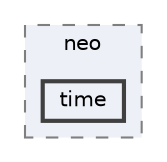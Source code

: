 digraph "include/neo/time"
{
 // LATEX_PDF_SIZE
  bgcolor="transparent";
  edge [fontname=Helvetica,fontsize=10,labelfontname=Helvetica,labelfontsize=10];
  node [fontname=Helvetica,fontsize=10,shape=box,height=0.2,width=0.4];
  compound=true
  subgraph clusterdir_8edea8149d7e00842ba8fdc4f4695c6b {
    graph [ bgcolor="#edf0f7", pencolor="grey50", label="neo", fontname=Helvetica,fontsize=10 style="filled,dashed", URL="dir_8edea8149d7e00842ba8fdc4f4695c6b.html",tooltip=""]
  dir_aed73be155f128b227e4cce9e5ed9517 [label="time", fillcolor="#edf0f7", color="grey25", style="filled,bold", URL="dir_aed73be155f128b227e4cce9e5ed9517.html",tooltip=""];
  }
}
